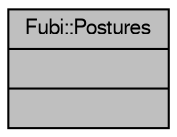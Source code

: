 digraph "Fubi::Postures"
{
  edge [fontname="FreeSans",fontsize="10",labelfontname="FreeSans",labelfontsize="10"];
  node [fontname="FreeSans",fontsize="10",shape=record];
  Node1 [label="{Fubi::Postures\n||}",height=0.2,width=0.4,color="black", fillcolor="grey75", style="filled" fontcolor="black"];
}
